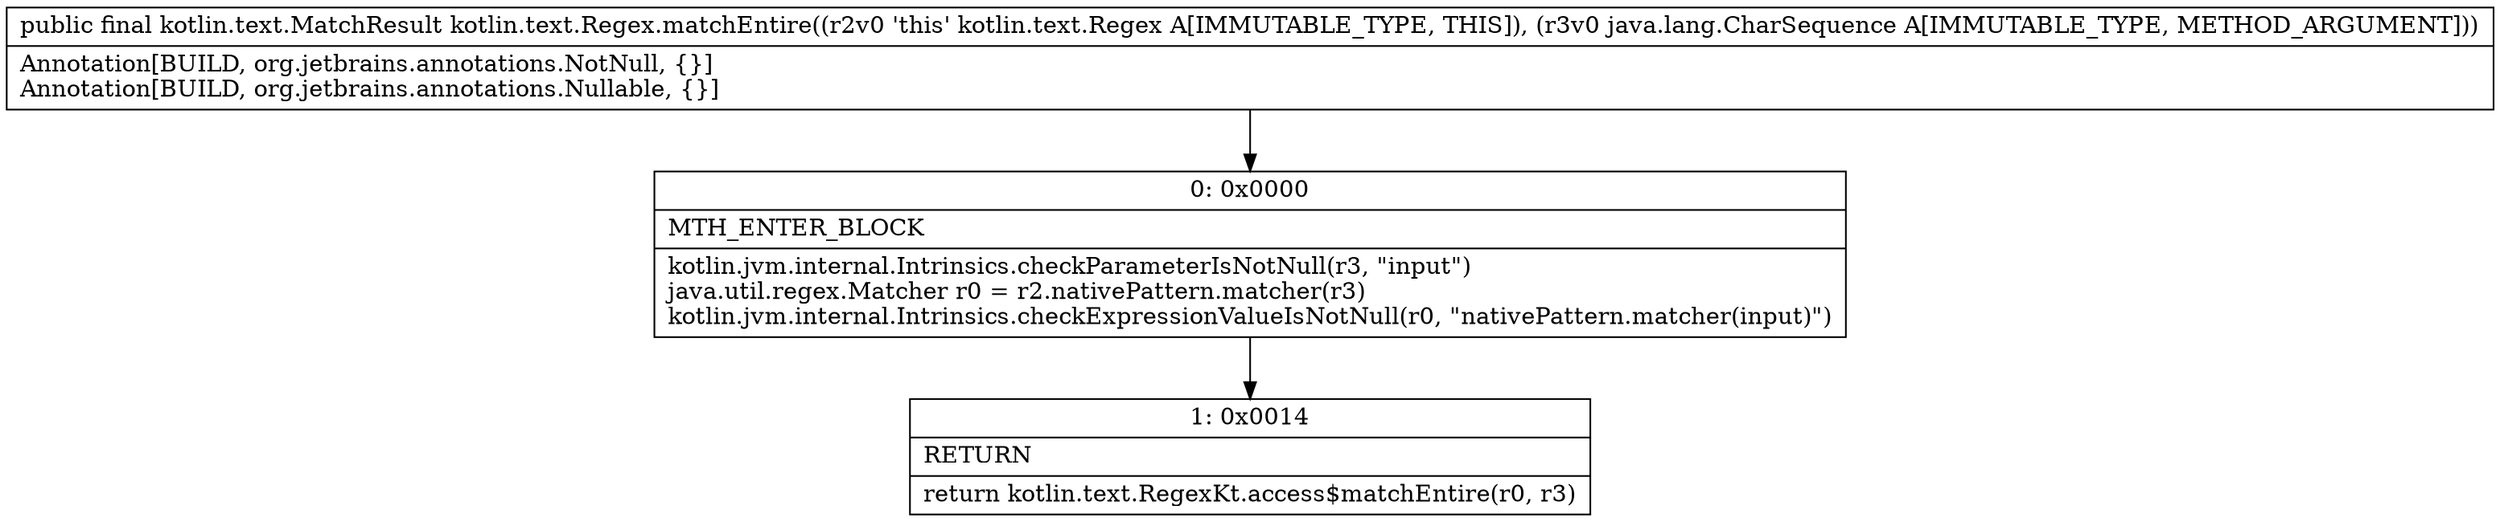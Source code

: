 digraph "CFG forkotlin.text.Regex.matchEntire(Ljava\/lang\/CharSequence;)Lkotlin\/text\/MatchResult;" {
Node_0 [shape=record,label="{0\:\ 0x0000|MTH_ENTER_BLOCK\l|kotlin.jvm.internal.Intrinsics.checkParameterIsNotNull(r3, \"input\")\ljava.util.regex.Matcher r0 = r2.nativePattern.matcher(r3)\lkotlin.jvm.internal.Intrinsics.checkExpressionValueIsNotNull(r0, \"nativePattern.matcher(input)\")\l}"];
Node_1 [shape=record,label="{1\:\ 0x0014|RETURN\l|return kotlin.text.RegexKt.access$matchEntire(r0, r3)\l}"];
MethodNode[shape=record,label="{public final kotlin.text.MatchResult kotlin.text.Regex.matchEntire((r2v0 'this' kotlin.text.Regex A[IMMUTABLE_TYPE, THIS]), (r3v0 java.lang.CharSequence A[IMMUTABLE_TYPE, METHOD_ARGUMENT]))  | Annotation[BUILD, org.jetbrains.annotations.NotNull, \{\}]\lAnnotation[BUILD, org.jetbrains.annotations.Nullable, \{\}]\l}"];
MethodNode -> Node_0;
Node_0 -> Node_1;
}

